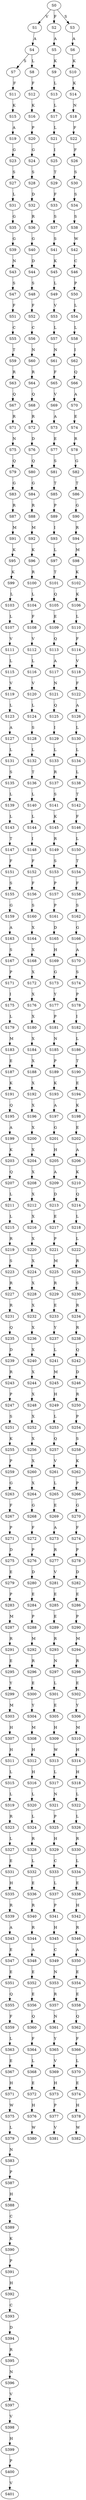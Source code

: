 strict digraph  {
	S0 -> S1 [ label = V ];
	S0 -> S2 [ label = F ];
	S0 -> S3 [ label = S ];
	S1 -> S4 [ label = A ];
	S2 -> S5 [ label = A ];
	S3 -> S6 [ label = A ];
	S4 -> S7 [ label = S ];
	S4 -> S8 [ label = L ];
	S5 -> S9 [ label = K ];
	S6 -> S10 [ label = K ];
	S7 -> S11 [ label = F ];
	S8 -> S12 [ label = F ];
	S9 -> S13 [ label = L ];
	S10 -> S14 [ label = K ];
	S11 -> S15 [ label = K ];
	S12 -> S16 [ label = K ];
	S13 -> S17 [ label = L ];
	S14 -> S18 [ label = N ];
	S15 -> S19 [ label = A ];
	S16 -> S20 [ label = P ];
	S17 -> S21 [ label = L ];
	S18 -> S22 [ label = F ];
	S19 -> S23 [ label = G ];
	S20 -> S24 [ label = G ];
	S21 -> S25 [ label = I ];
	S22 -> S26 [ label = F ];
	S23 -> S27 [ label = S ];
	S24 -> S28 [ label = S ];
	S25 -> S29 [ label = T ];
	S26 -> S30 [ label = S ];
	S27 -> S31 [ label = L ];
	S28 -> S32 [ label = D ];
	S29 -> S33 [ label = F ];
	S30 -> S34 [ label = S ];
	S31 -> S35 [ label = G ];
	S32 -> S36 [ label = R ];
	S33 -> S37 [ label = S ];
	S34 -> S38 [ label = S ];
	S35 -> S39 [ label = G ];
	S36 -> S40 [ label = G ];
	S37 -> S41 [ label = S ];
	S38 -> S42 [ label = W ];
	S39 -> S43 [ label = N ];
	S40 -> S44 [ label = D ];
	S41 -> S45 [ label = K ];
	S42 -> S46 [ label = C ];
	S43 -> S47 [ label = S ];
	S44 -> S48 [ label = S ];
	S45 -> S49 [ label = L ];
	S46 -> S50 [ label = P ];
	S47 -> S51 [ label = F ];
	S48 -> S52 [ label = F ];
	S49 -> S53 [ label = V ];
	S50 -> S54 [ label = L ];
	S51 -> S55 [ label = C ];
	S52 -> S56 [ label = C ];
	S53 -> S57 [ label = L ];
	S54 -> S58 [ label = L ];
	S55 -> S59 [ label = T ];
	S56 -> S60 [ label = N ];
	S57 -> S61 [ label = N ];
	S58 -> S62 [ label = I ];
	S59 -> S63 [ label = R ];
	S60 -> S64 [ label = R ];
	S61 -> S65 [ label = F ];
	S62 -> S66 [ label = Q ];
	S63 -> S67 [ label = Q ];
	S64 -> S68 [ label = Q ];
	S65 -> S69 [ label = V ];
	S66 -> S70 [ label = A ];
	S67 -> S71 [ label = R ];
	S68 -> S72 [ label = R ];
	S69 -> S73 [ label = A ];
	S70 -> S74 [ label = E ];
	S71 -> S75 [ label = N ];
	S72 -> S76 [ label = D ];
	S73 -> S77 [ label = E ];
	S74 -> S78 [ label = R ];
	S75 -> S79 [ label = Q ];
	S76 -> S80 [ label = Q ];
	S77 -> S81 [ label = S ];
	S78 -> S82 [ label = G ];
	S79 -> S83 [ label = G ];
	S80 -> S84 [ label = G ];
	S81 -> S85 [ label = T ];
	S82 -> S86 [ label = T ];
	S83 -> S87 [ label = R ];
	S84 -> S88 [ label = R ];
	S85 -> S89 [ label = P ];
	S86 -> S90 [ label = G ];
	S87 -> S91 [ label = M ];
	S88 -> S92 [ label = M ];
	S89 -> S93 [ label = I ];
	S90 -> S94 [ label = R ];
	S91 -> S95 [ label = K ];
	S92 -> S96 [ label = K ];
	S93 -> S97 [ label = L ];
	S94 -> S98 [ label = M ];
	S95 -> S99 [ label = K ];
	S96 -> S100 [ label = R ];
	S97 -> S101 [ label = T ];
	S98 -> S102 [ label = K ];
	S99 -> S103 [ label = L ];
	S100 -> S104 [ label = L ];
	S101 -> S105 [ label = Q ];
	S102 -> S106 [ label = K ];
	S103 -> S107 [ label = L ];
	S104 -> S108 [ label = F ];
	S105 -> S109 [ label = E ];
	S106 -> S110 [ label = L ];
	S107 -> S111 [ label = V ];
	S108 -> S112 [ label = V ];
	S109 -> S113 [ label = Q ];
	S110 -> S114 [ label = F ];
	S111 -> S115 [ label = L ];
	S112 -> S116 [ label = L ];
	S113 -> S117 [ label = A ];
	S114 -> S118 [ label = V ];
	S115 -> S119 [ label = V ];
	S116 -> S120 [ label = V ];
	S117 -> S121 [ label = N ];
	S118 -> S122 [ label = F ];
	S119 -> S123 [ label = L ];
	S120 -> S124 [ label = L ];
	S121 -> S125 [ label = Q ];
	S122 -> S126 [ label = A ];
	S123 -> S127 [ label = A ];
	S124 -> S128 [ label = S ];
	S125 -> S129 [ label = I ];
	S126 -> S130 [ label = L ];
	S127 -> S131 [ label = L ];
	S128 -> S132 [ label = L ];
	S129 -> S133 [ label = L ];
	S130 -> S134 [ label = L ];
	S131 -> S135 [ label = S ];
	S132 -> S136 [ label = T ];
	S133 -> S137 [ label = R ];
	S134 -> S138 [ label = L ];
	S135 -> S139 [ label = L ];
	S136 -> S140 [ label = L ];
	S137 -> S141 [ label = S ];
	S138 -> S142 [ label = T ];
	S139 -> S143 [ label = L ];
	S140 -> S144 [ label = L ];
	S141 -> S145 [ label = K ];
	S142 -> S146 [ label = F ];
	S143 -> S147 [ label = T ];
	S144 -> S148 [ label = I ];
	S145 -> S149 [ label = R ];
	S146 -> S150 [ label = L ];
	S147 -> S151 [ label = F ];
	S148 -> S152 [ label = F ];
	S149 -> S153 [ label = S ];
	S150 -> S154 [ label = T ];
	S151 -> S155 [ label = S ];
	S152 -> S156 [ label = F ];
	S153 -> S157 [ label = P ];
	S154 -> S158 [ label = F ];
	S155 -> S159 [ label = G ];
	S156 -> S160 [ label = S ];
	S157 -> S161 [ label = P ];
	S158 -> S162 [ label = S ];
	S159 -> S163 [ label = A ];
	S160 -> S164 [ label = X ];
	S161 -> S165 [ label = D ];
	S162 -> S166 [ label = G ];
	S163 -> S167 [ label = S ];
	S164 -> S168 [ label = X ];
	S165 -> S169 [ label = H ];
	S166 -> S170 [ label = A ];
	S167 -> S171 [ label = P ];
	S168 -> S172 [ label = X ];
	S169 -> S173 [ label = G ];
	S170 -> S174 [ label = S ];
	S171 -> S175 [ label = I ];
	S172 -> S176 [ label = X ];
	S173 -> S177 [ label = Y ];
	S174 -> S178 [ label = P ];
	S175 -> S179 [ label = L ];
	S176 -> S180 [ label = X ];
	S177 -> S181 [ label = P ];
	S178 -> S182 [ label = I ];
	S179 -> S183 [ label = M ];
	S180 -> S184 [ label = X ];
	S181 -> S185 [ label = N ];
	S182 -> S186 [ label = L ];
	S183 -> S187 [ label = E ];
	S184 -> S188 [ label = X ];
	S185 -> S189 [ label = P ];
	S186 -> S190 [ label = T ];
	S187 -> S191 [ label = K ];
	S188 -> S192 [ label = X ];
	S189 -> S193 [ label = K ];
	S190 -> S194 [ label = E ];
	S191 -> S195 [ label = Q ];
	S192 -> S196 [ label = X ];
	S193 -> S197 [ label = A ];
	S194 -> S198 [ label = K ];
	S195 -> S199 [ label = A ];
	S196 -> S200 [ label = X ];
	S197 -> S201 [ label = G ];
	S198 -> S202 [ label = E ];
	S199 -> S203 [ label = K ];
	S200 -> S204 [ label = X ];
	S201 -> S205 [ label = H ];
	S202 -> S206 [ label = A ];
	S203 -> S207 [ label = Q ];
	S204 -> S208 [ label = X ];
	S205 -> S209 [ label = A ];
	S206 -> S210 [ label = K ];
	S207 -> S211 [ label = L ];
	S208 -> S212 [ label = X ];
	S209 -> S213 [ label = D ];
	S210 -> S214 [ label = Q ];
	S211 -> S215 [ label = L ];
	S212 -> S216 [ label = X ];
	S213 -> S217 [ label = E ];
	S214 -> S218 [ label = L ];
	S215 -> S219 [ label = R ];
	S216 -> S220 [ label = X ];
	S217 -> S221 [ label = P ];
	S218 -> S222 [ label = L ];
	S219 -> S223 [ label = S ];
	S220 -> S224 [ label = X ];
	S221 -> S225 [ label = M ];
	S222 -> S226 [ label = R ];
	S223 -> S227 [ label = R ];
	S224 -> S228 [ label = X ];
	S225 -> S229 [ label = R ];
	S226 -> S230 [ label = S ];
	S227 -> S231 [ label = R ];
	S228 -> S232 [ label = X ];
	S229 -> S233 [ label = E ];
	S230 -> S234 [ label = R ];
	S231 -> S235 [ label = Q ];
	S232 -> S236 [ label = X ];
	S233 -> S237 [ label = Y ];
	S234 -> S238 [ label = R ];
	S235 -> S239 [ label = D ];
	S236 -> S240 [ label = X ];
	S237 -> S241 [ label = L ];
	S238 -> S242 [ label = Q ];
	S239 -> S243 [ label = R ];
	S240 -> S244 [ label = X ];
	S241 -> S245 [ label = M ];
	S242 -> S246 [ label = D ];
	S243 -> S247 [ label = P ];
	S244 -> S248 [ label = X ];
	S245 -> S249 [ label = H ];
	S246 -> S250 [ label = R ];
	S247 -> S251 [ label = S ];
	S248 -> S252 [ label = X ];
	S249 -> S253 [ label = L ];
	S250 -> S254 [ label = P ];
	S251 -> S255 [ label = K ];
	S252 -> S256 [ label = X ];
	S253 -> S257 [ label = Q ];
	S254 -> S258 [ label = S ];
	S255 -> S259 [ label = P ];
	S256 -> S260 [ label = X ];
	S257 -> S261 [ label = V ];
	S258 -> S262 [ label = K ];
	S259 -> S263 [ label = G ];
	S260 -> S264 [ label = X ];
	S261 -> S265 [ label = L ];
	S262 -> S266 [ label = P ];
	S263 -> S267 [ label = F ];
	S264 -> S268 [ label = G ];
	S265 -> S269 [ label = E ];
	S266 -> S270 [ label = G ];
	S267 -> S271 [ label = P ];
	S268 -> S272 [ label = F ];
	S269 -> S273 [ label = A ];
	S270 -> S274 [ label = F ];
	S271 -> S275 [ label = D ];
	S272 -> S276 [ label = P ];
	S273 -> S277 [ label = R ];
	S274 -> S278 [ label = P ];
	S275 -> S279 [ label = E ];
	S276 -> S280 [ label = D ];
	S277 -> S281 [ label = V ];
	S278 -> S282 [ label = D ];
	S279 -> S283 [ label = P ];
	S280 -> S284 [ label = E ];
	S281 -> S285 [ label = E ];
	S282 -> S286 [ label = E ];
	S283 -> S287 [ label = M ];
	S284 -> S288 [ label = P ];
	S285 -> S289 [ label = E ];
	S286 -> S290 [ label = P ];
	S287 -> S291 [ label = R ];
	S288 -> S292 [ label = M ];
	S289 -> S293 [ label = R ];
	S290 -> S294 [ label = M ];
	S291 -> S295 [ label = E ];
	S292 -> S296 [ label = R ];
	S293 -> S297 [ label = N ];
	S294 -> S298 [ label = R ];
	S295 -> S299 [ label = Y ];
	S296 -> S300 [ label = E ];
	S297 -> S301 [ label = L ];
	S298 -> S302 [ label = E ];
	S299 -> S303 [ label = M ];
	S300 -> S304 [ label = Y ];
	S301 -> S305 [ label = E ];
	S302 -> S306 [ label = Y ];
	S303 -> S307 [ label = H ];
	S304 -> S308 [ label = M ];
	S305 -> S309 [ label = H ];
	S306 -> S310 [ label = M ];
	S307 -> S311 [ label = H ];
	S308 -> S312 [ label = H ];
	S309 -> S313 [ label = W ];
	S310 -> S314 [ label = H ];
	S311 -> S315 [ label = L ];
	S312 -> S316 [ label = H ];
	S313 -> S317 [ label = L ];
	S314 -> S318 [ label = H ];
	S315 -> S319 [ label = L ];
	S316 -> S320 [ label = L ];
	S317 -> S321 [ label = N ];
	S318 -> S322 [ label = L ];
	S319 -> S323 [ label = R ];
	S320 -> S324 [ label = L ];
	S321 -> S325 [ label = P ];
	S322 -> S326 [ label = L ];
	S323 -> S327 [ label = L ];
	S324 -> S328 [ label = R ];
	S325 -> S329 [ label = H ];
	S326 -> S330 [ label = R ];
	S327 -> S331 [ label = E ];
	S328 -> S332 [ label = L ];
	S329 -> S333 [ label = C ];
	S330 -> S334 [ label = L ];
	S331 -> S335 [ label = H ];
	S332 -> S336 [ label = E ];
	S333 -> S337 [ label = L ];
	S334 -> S338 [ label = E ];
	S335 -> S339 [ label = R ];
	S336 -> S340 [ label = R ];
	S337 -> S341 [ label = P ];
	S338 -> S342 [ label = H ];
	S339 -> S343 [ label = A ];
	S340 -> S344 [ label = R ];
	S341 -> S345 [ label = H ];
	S342 -> S346 [ label = R ];
	S343 -> S347 [ label = E ];
	S344 -> S348 [ label = A ];
	S345 -> S349 [ label = C ];
	S346 -> S350 [ label = A ];
	S347 -> S351 [ label = E ];
	S348 -> S352 [ label = E ];
	S349 -> S353 [ label = N ];
	S350 -> S354 [ label = E ];
	S351 -> S355 [ label = Q ];
	S352 -> S356 [ label = E ];
	S353 -> S357 [ label = R ];
	S354 -> S358 [ label = E ];
	S355 -> S359 [ label = F ];
	S356 -> S360 [ label = Q ];
	S357 -> S361 [ label = N ];
	S358 -> S362 [ label = Q ];
	S359 -> S363 [ label = L ];
	S360 -> S364 [ label = F ];
	S361 -> S365 [ label = Y ];
	S362 -> S366 [ label = F ];
	S363 -> S367 [ label = E ];
	S364 -> S368 [ label = L ];
	S365 -> S369 [ label = V ];
	S366 -> S370 [ label = L ];
	S367 -> S371 [ label = H ];
	S368 -> S372 [ label = E ];
	S369 -> S373 [ label = H ];
	S370 -> S374 [ label = E ];
	S371 -> S375 [ label = W ];
	S372 -> S376 [ label = H ];
	S373 -> S377 [ label = P ];
	S374 -> S378 [ label = H ];
	S375 -> S379 [ label = L ];
	S376 -> S380 [ label = W ];
	S377 -> S381 [ label = V ];
	S378 -> S382 [ label = W ];
	S379 -> S383 [ label = N ];
	S383 -> S387 [ label = P ];
	S387 -> S388 [ label = H ];
	S388 -> S389 [ label = C ];
	S389 -> S390 [ label = K ];
	S390 -> S391 [ label = P ];
	S391 -> S392 [ label = H ];
	S392 -> S393 [ label = C ];
	S393 -> S394 [ label = D ];
	S394 -> S395 [ label = R ];
	S395 -> S396 [ label = N ];
	S396 -> S397 [ label = V ];
	S397 -> S398 [ label = V ];
	S398 -> S399 [ label = H ];
	S399 -> S400 [ label = P ];
	S400 -> S401 [ label = V ];
}
